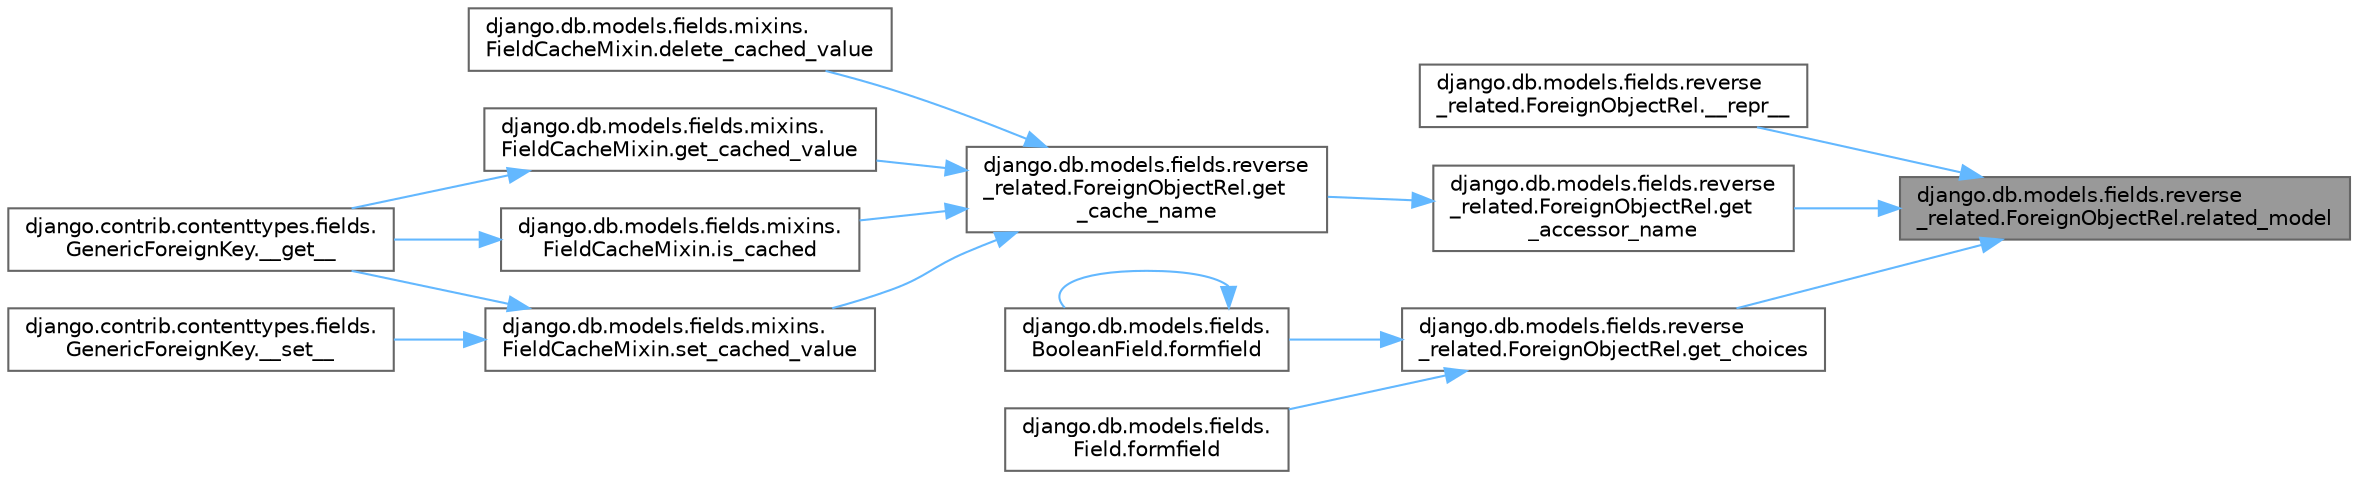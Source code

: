 digraph "django.db.models.fields.reverse_related.ForeignObjectRel.related_model"
{
 // LATEX_PDF_SIZE
  bgcolor="transparent";
  edge [fontname=Helvetica,fontsize=10,labelfontname=Helvetica,labelfontsize=10];
  node [fontname=Helvetica,fontsize=10,shape=box,height=0.2,width=0.4];
  rankdir="RL";
  Node1 [id="Node000001",label="django.db.models.fields.reverse\l_related.ForeignObjectRel.related_model",height=0.2,width=0.4,color="gray40", fillcolor="grey60", style="filled", fontcolor="black",tooltip=" "];
  Node1 -> Node2 [id="edge1_Node000001_Node000002",dir="back",color="steelblue1",style="solid",tooltip=" "];
  Node2 [id="Node000002",label="django.db.models.fields.reverse\l_related.ForeignObjectRel.__repr__",height=0.2,width=0.4,color="grey40", fillcolor="white", style="filled",URL="$classdjango_1_1db_1_1models_1_1fields_1_1reverse__related_1_1_foreign_object_rel.html#a6700b5c8e962ea6ccf1ebfd1659dd035",tooltip=" "];
  Node1 -> Node3 [id="edge2_Node000001_Node000003",dir="back",color="steelblue1",style="solid",tooltip=" "];
  Node3 [id="Node000003",label="django.db.models.fields.reverse\l_related.ForeignObjectRel.get\l_accessor_name",height=0.2,width=0.4,color="grey40", fillcolor="white", style="filled",URL="$classdjango_1_1db_1_1models_1_1fields_1_1reverse__related_1_1_foreign_object_rel.html#a38a69ad6bc65e2fda368e474066e38c5",tooltip=" "];
  Node3 -> Node4 [id="edge3_Node000003_Node000004",dir="back",color="steelblue1",style="solid",tooltip=" "];
  Node4 [id="Node000004",label="django.db.models.fields.reverse\l_related.ForeignObjectRel.get\l_cache_name",height=0.2,width=0.4,color="grey40", fillcolor="white", style="filled",URL="$classdjango_1_1db_1_1models_1_1fields_1_1reverse__related_1_1_foreign_object_rel.html#a82d9b003774146973576d9d12f7bb3fe",tooltip=" "];
  Node4 -> Node5 [id="edge4_Node000004_Node000005",dir="back",color="steelblue1",style="solid",tooltip=" "];
  Node5 [id="Node000005",label="django.db.models.fields.mixins.\lFieldCacheMixin.delete_cached_value",height=0.2,width=0.4,color="grey40", fillcolor="white", style="filled",URL="$classdjango_1_1db_1_1models_1_1fields_1_1mixins_1_1_field_cache_mixin.html#a547e06e85e149d7987d79b78051da706",tooltip=" "];
  Node4 -> Node6 [id="edge5_Node000004_Node000006",dir="back",color="steelblue1",style="solid",tooltip=" "];
  Node6 [id="Node000006",label="django.db.models.fields.mixins.\lFieldCacheMixin.get_cached_value",height=0.2,width=0.4,color="grey40", fillcolor="white", style="filled",URL="$classdjango_1_1db_1_1models_1_1fields_1_1mixins_1_1_field_cache_mixin.html#a65351bef708d80dd2e17b6ffd986daca",tooltip=" "];
  Node6 -> Node7 [id="edge6_Node000006_Node000007",dir="back",color="steelblue1",style="solid",tooltip=" "];
  Node7 [id="Node000007",label="django.contrib.contenttypes.fields.\lGenericForeignKey.__get__",height=0.2,width=0.4,color="grey40", fillcolor="white", style="filled",URL="$classdjango_1_1contrib_1_1contenttypes_1_1fields_1_1_generic_foreign_key.html#a2db0ec2f226a61839ed616659f1f2c11",tooltip=" "];
  Node4 -> Node8 [id="edge7_Node000004_Node000008",dir="back",color="steelblue1",style="solid",tooltip=" "];
  Node8 [id="Node000008",label="django.db.models.fields.mixins.\lFieldCacheMixin.is_cached",height=0.2,width=0.4,color="grey40", fillcolor="white", style="filled",URL="$classdjango_1_1db_1_1models_1_1fields_1_1mixins_1_1_field_cache_mixin.html#ac56a717e5cc2cfa34a83040b25e350b7",tooltip=" "];
  Node8 -> Node7 [id="edge8_Node000008_Node000007",dir="back",color="steelblue1",style="solid",tooltip=" "];
  Node4 -> Node9 [id="edge9_Node000004_Node000009",dir="back",color="steelblue1",style="solid",tooltip=" "];
  Node9 [id="Node000009",label="django.db.models.fields.mixins.\lFieldCacheMixin.set_cached_value",height=0.2,width=0.4,color="grey40", fillcolor="white", style="filled",URL="$classdjango_1_1db_1_1models_1_1fields_1_1mixins_1_1_field_cache_mixin.html#acc3d46ea7bacc6edbefd699ad7315c23",tooltip=" "];
  Node9 -> Node7 [id="edge10_Node000009_Node000007",dir="back",color="steelblue1",style="solid",tooltip=" "];
  Node9 -> Node10 [id="edge11_Node000009_Node000010",dir="back",color="steelblue1",style="solid",tooltip=" "];
  Node10 [id="Node000010",label="django.contrib.contenttypes.fields.\lGenericForeignKey.__set__",height=0.2,width=0.4,color="grey40", fillcolor="white", style="filled",URL="$classdjango_1_1contrib_1_1contenttypes_1_1fields_1_1_generic_foreign_key.html#ad58cc42d13b21ac26839238e2451828a",tooltip=" "];
  Node1 -> Node11 [id="edge12_Node000001_Node000011",dir="back",color="steelblue1",style="solid",tooltip=" "];
  Node11 [id="Node000011",label="django.db.models.fields.reverse\l_related.ForeignObjectRel.get_choices",height=0.2,width=0.4,color="grey40", fillcolor="white", style="filled",URL="$classdjango_1_1db_1_1models_1_1fields_1_1reverse__related_1_1_foreign_object_rel.html#ac7277e45b0236d0ebeda5a24bc2506ee",tooltip=" "];
  Node11 -> Node12 [id="edge13_Node000011_Node000012",dir="back",color="steelblue1",style="solid",tooltip=" "];
  Node12 [id="Node000012",label="django.db.models.fields.\lBooleanField.formfield",height=0.2,width=0.4,color="grey40", fillcolor="white", style="filled",URL="$classdjango_1_1db_1_1models_1_1fields_1_1_boolean_field.html#af37d409be823394375dcf0f083b2eb0b",tooltip=" "];
  Node12 -> Node12 [id="edge14_Node000012_Node000012",dir="back",color="steelblue1",style="solid",tooltip=" "];
  Node11 -> Node13 [id="edge15_Node000011_Node000013",dir="back",color="steelblue1",style="solid",tooltip=" "];
  Node13 [id="Node000013",label="django.db.models.fields.\lField.formfield",height=0.2,width=0.4,color="grey40", fillcolor="white", style="filled",URL="$classdjango_1_1db_1_1models_1_1fields_1_1_field.html#a1822195647a4e308ad17ccbeab6ea120",tooltip=" "];
}

